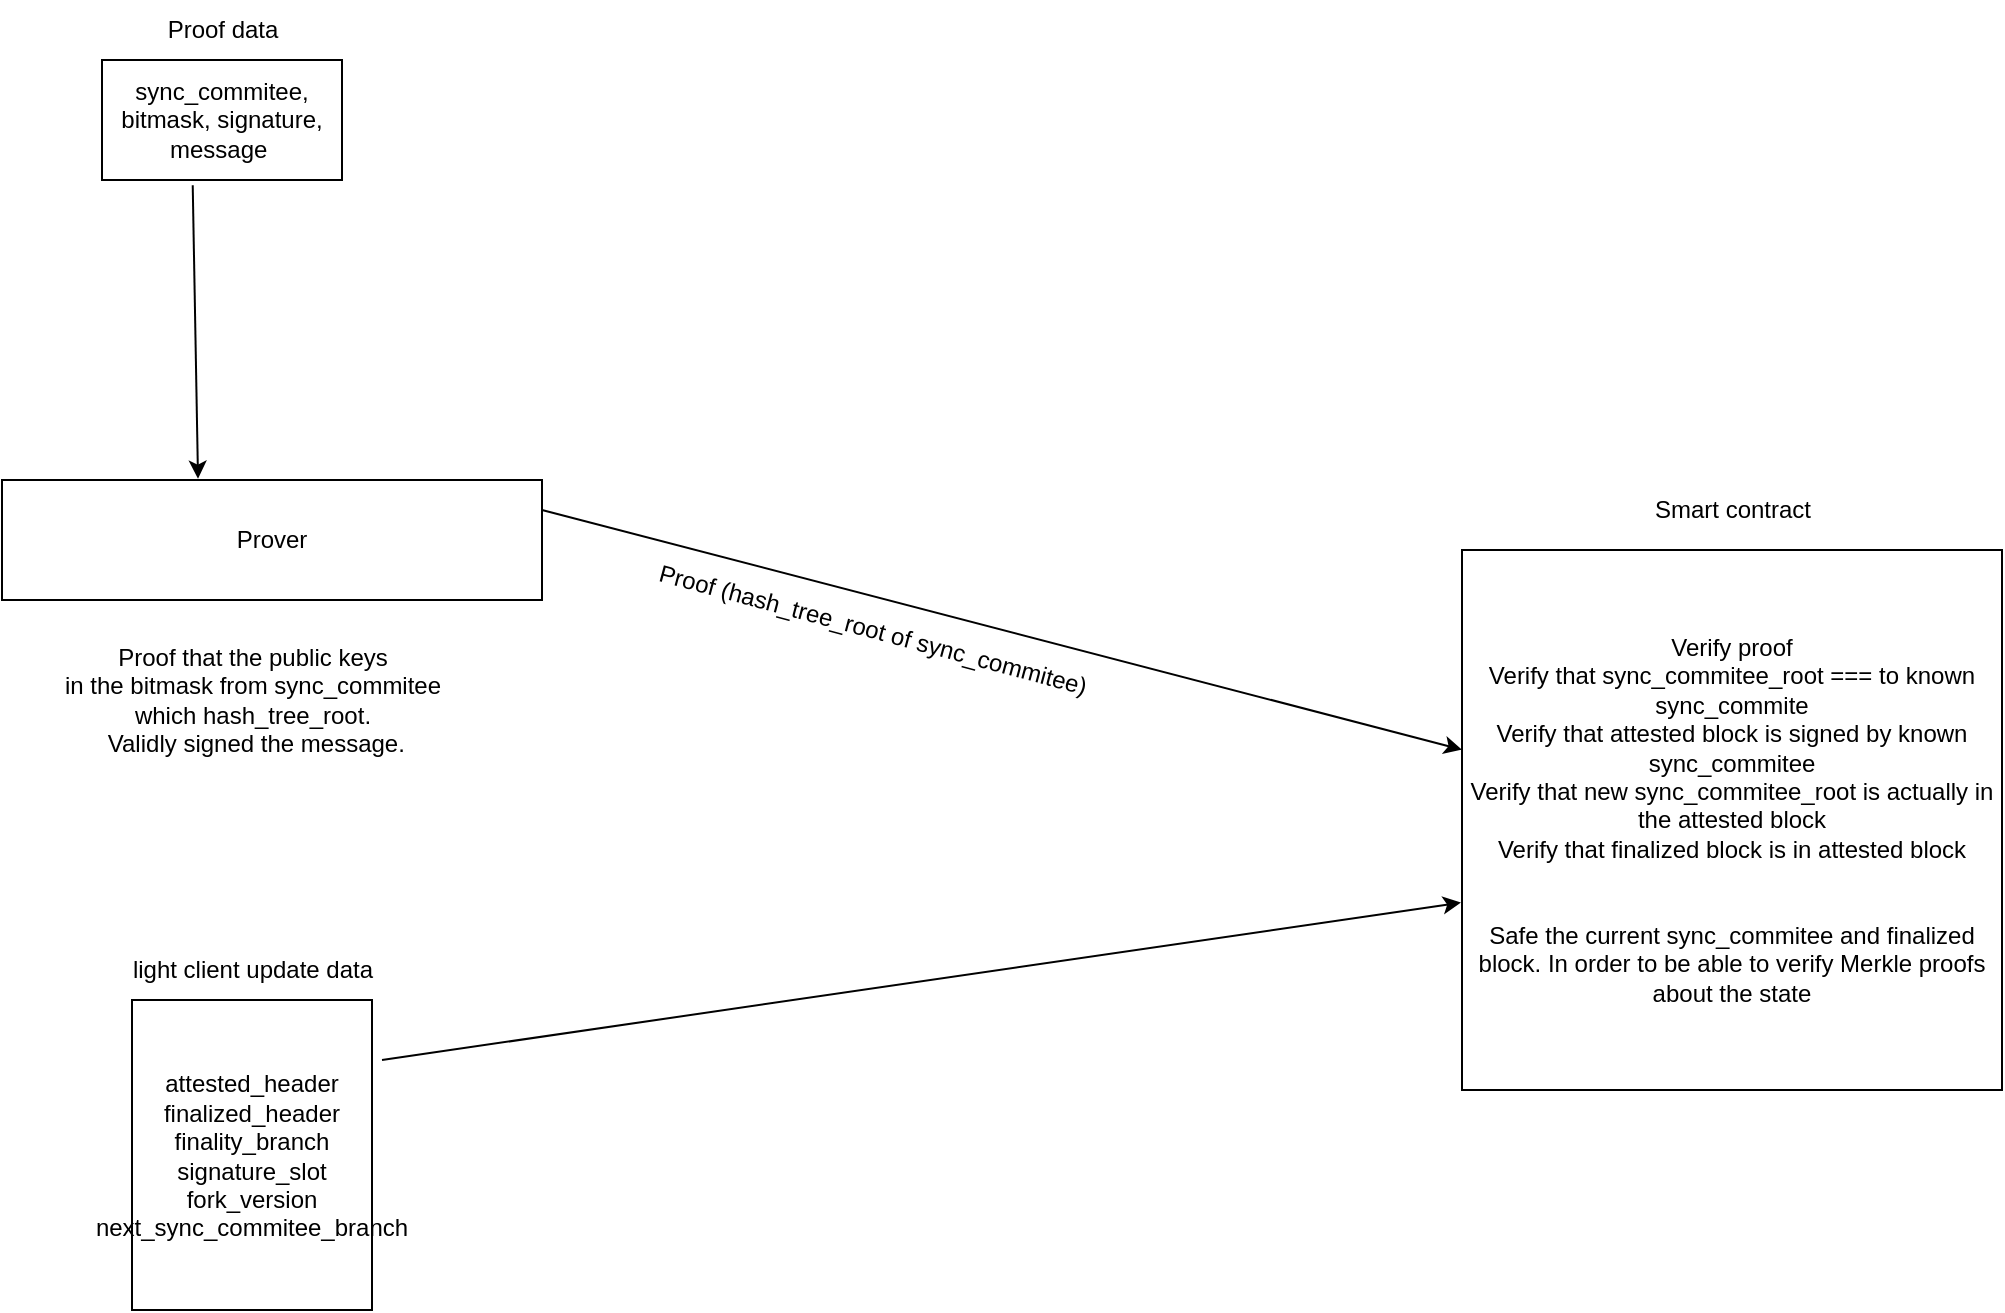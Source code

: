 <mxfile version="20.3.0" type="device"><diagram id="DDxlMr9RMMrEFKLGTDah" name="Page-1"><mxGraphModel dx="2062" dy="1126" grid="1" gridSize="10" guides="1" tooltips="1" connect="1" arrows="1" fold="1" page="1" pageScale="1" pageWidth="827" pageHeight="1169" math="0" shadow="0"><root><mxCell id="0"/><mxCell id="1" parent="0"/><mxCell id="skf_5H7OzC6mOawkzpbr-1" value="Verify proof&lt;br&gt;Verify that sync_commitee_root === to known sync_commite&lt;br&gt;Verify that attested block is signed by known sync_commitee&lt;br&gt;Verify that new sync_commitee_root is actually in the attested block&lt;br&gt;Verify that finalized block is in attested block&lt;br&gt;&lt;br&gt;&lt;br&gt;Safe the current sync_commitee and finalized block. In order to be able to verify Merkle proofs about the state" style="whiteSpace=wrap;html=1;aspect=fixed;" vertex="1" parent="1"><mxGeometry x="740" y="315" width="270" height="270" as="geometry"/></mxCell><mxCell id="skf_5H7OzC6mOawkzpbr-3" value="Prover" style="rounded=0;whiteSpace=wrap;html=1;" vertex="1" parent="1"><mxGeometry x="10" y="280" width="270" height="60" as="geometry"/></mxCell><mxCell id="skf_5H7OzC6mOawkzpbr-4" value="" style="endArrow=classic;html=1;rounded=0;exitX=1;exitY=0.25;exitDx=0;exitDy=0;" edge="1" parent="1" source="skf_5H7OzC6mOawkzpbr-3" target="skf_5H7OzC6mOawkzpbr-1"><mxGeometry width="50" height="50" relative="1" as="geometry"><mxPoint x="390" y="620" as="sourcePoint"/><mxPoint x="440" y="570" as="targetPoint"/></mxGeometry></mxCell><mxCell id="skf_5H7OzC6mOawkzpbr-6" value="Proof (hash_tree_root of sync_commitee)" style="text;html=1;align=center;verticalAlign=middle;resizable=0;points=[];autosize=1;strokeColor=none;fillColor=none;rotation=15;" vertex="1" parent="1"><mxGeometry x="325" y="340" width="240" height="30" as="geometry"/></mxCell><mxCell id="skf_5H7OzC6mOawkzpbr-7" value="sync_commitee, bitmask, signature, message&amp;nbsp;" style="rounded=0;whiteSpace=wrap;html=1;" vertex="1" parent="1"><mxGeometry x="60" y="70" width="120" height="60" as="geometry"/></mxCell><mxCell id="skf_5H7OzC6mOawkzpbr-8" value="Proof data" style="text;html=1;align=center;verticalAlign=middle;resizable=0;points=[];autosize=1;strokeColor=none;fillColor=none;" vertex="1" parent="1"><mxGeometry x="80" y="40" width="80" height="30" as="geometry"/></mxCell><mxCell id="skf_5H7OzC6mOawkzpbr-9" value="" style="endArrow=classic;html=1;rounded=0;exitX=0.378;exitY=1.044;exitDx=0;exitDy=0;exitPerimeter=0;entryX=0.363;entryY=-0.011;entryDx=0;entryDy=0;entryPerimeter=0;" edge="1" parent="1" source="skf_5H7OzC6mOawkzpbr-7" target="skf_5H7OzC6mOawkzpbr-3"><mxGeometry width="50" height="50" relative="1" as="geometry"><mxPoint x="390" y="610" as="sourcePoint"/><mxPoint x="440" y="560" as="targetPoint"/></mxGeometry></mxCell><mxCell id="skf_5H7OzC6mOawkzpbr-10" value="Proof that the public keys &lt;br&gt;in the bitmask from sync_commitee &lt;br&gt;which hash_tree_root.&lt;br&gt;&amp;nbsp;Validly signed the message." style="text;html=1;align=center;verticalAlign=middle;resizable=0;points=[];autosize=1;strokeColor=none;fillColor=none;" vertex="1" parent="1"><mxGeometry x="30" y="355" width="210" height="70" as="geometry"/></mxCell><mxCell id="skf_5H7OzC6mOawkzpbr-11" value="Smart contract" style="text;html=1;align=center;verticalAlign=middle;resizable=0;points=[];autosize=1;strokeColor=none;fillColor=none;" vertex="1" parent="1"><mxGeometry x="825" y="280" width="100" height="30" as="geometry"/></mxCell><mxCell id="skf_5H7OzC6mOawkzpbr-12" value="attested_header&lt;br&gt;finalized_header&lt;br&gt;finality_branch&lt;br&gt;signature_slot&lt;br&gt;fork_version&lt;br&gt;next_sync_commitee_branch" style="rounded=0;whiteSpace=wrap;html=1;" vertex="1" parent="1"><mxGeometry x="75" y="540" width="120" height="155" as="geometry"/></mxCell><mxCell id="skf_5H7OzC6mOawkzpbr-13" value="light client update data" style="text;html=1;align=center;verticalAlign=middle;resizable=0;points=[];autosize=1;strokeColor=none;fillColor=none;" vertex="1" parent="1"><mxGeometry x="65" y="510" width="140" height="30" as="geometry"/></mxCell><mxCell id="skf_5H7OzC6mOawkzpbr-14" value="" style="endArrow=classic;html=1;rounded=0;entryX=-0.002;entryY=0.653;entryDx=0;entryDy=0;entryPerimeter=0;" edge="1" parent="1" target="skf_5H7OzC6mOawkzpbr-1"><mxGeometry width="50" height="50" relative="1" as="geometry"><mxPoint x="200" y="570" as="sourcePoint"/><mxPoint x="440" y="400" as="targetPoint"/></mxGeometry></mxCell></root></mxGraphModel></diagram></mxfile>